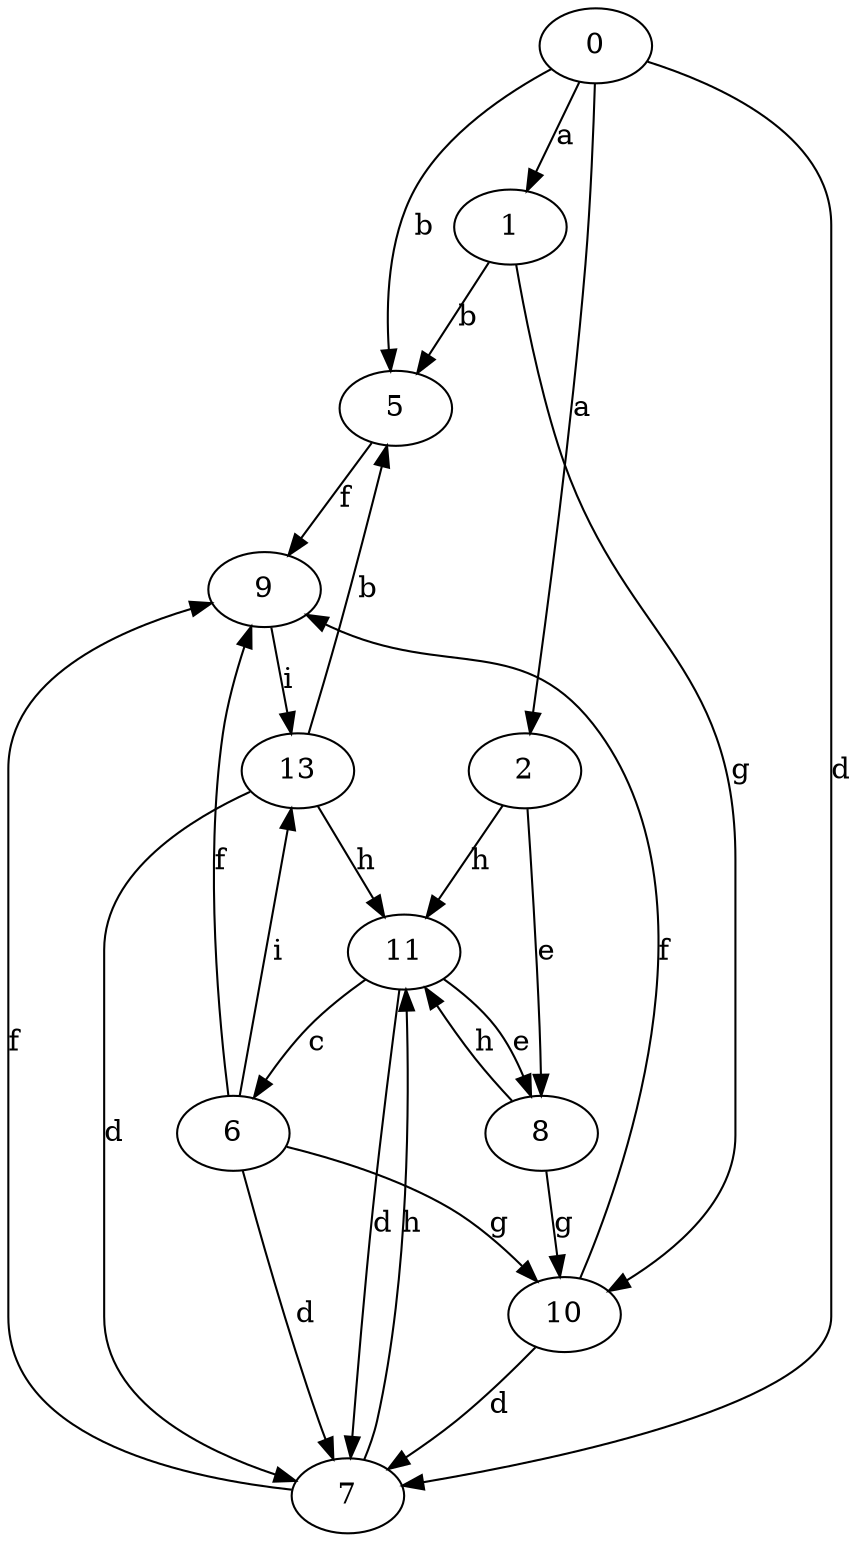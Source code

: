 strict digraph  {
1;
2;
5;
6;
7;
8;
0;
9;
10;
11;
13;
1 -> 5  [label=b];
1 -> 10  [label=g];
2 -> 8  [label=e];
2 -> 11  [label=h];
5 -> 9  [label=f];
6 -> 7  [label=d];
6 -> 9  [label=f];
6 -> 10  [label=g];
6 -> 13  [label=i];
7 -> 9  [label=f];
7 -> 11  [label=h];
8 -> 10  [label=g];
8 -> 11  [label=h];
0 -> 1  [label=a];
0 -> 2  [label=a];
0 -> 5  [label=b];
0 -> 7  [label=d];
9 -> 13  [label=i];
10 -> 7  [label=d];
10 -> 9  [label=f];
11 -> 6  [label=c];
11 -> 7  [label=d];
11 -> 8  [label=e];
13 -> 5  [label=b];
13 -> 7  [label=d];
13 -> 11  [label=h];
}

